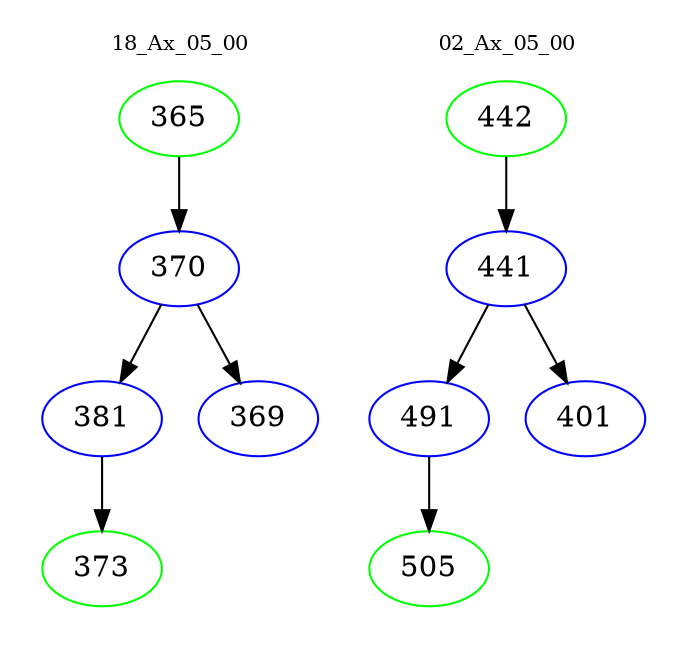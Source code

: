 digraph{
subgraph cluster_0 {
color = white
label = "18_Ax_05_00";
fontsize=10;
T0_365 [label="365", color="green"]
T0_365 -> T0_370 [color="black"]
T0_370 [label="370", color="blue"]
T0_370 -> T0_381 [color="black"]
T0_381 [label="381", color="blue"]
T0_381 -> T0_373 [color="black"]
T0_373 [label="373", color="green"]
T0_370 -> T0_369 [color="black"]
T0_369 [label="369", color="blue"]
}
subgraph cluster_1 {
color = white
label = "02_Ax_05_00";
fontsize=10;
T1_442 [label="442", color="green"]
T1_442 -> T1_441 [color="black"]
T1_441 [label="441", color="blue"]
T1_441 -> T1_491 [color="black"]
T1_491 [label="491", color="blue"]
T1_491 -> T1_505 [color="black"]
T1_505 [label="505", color="green"]
T1_441 -> T1_401 [color="black"]
T1_401 [label="401", color="blue"]
}
}
